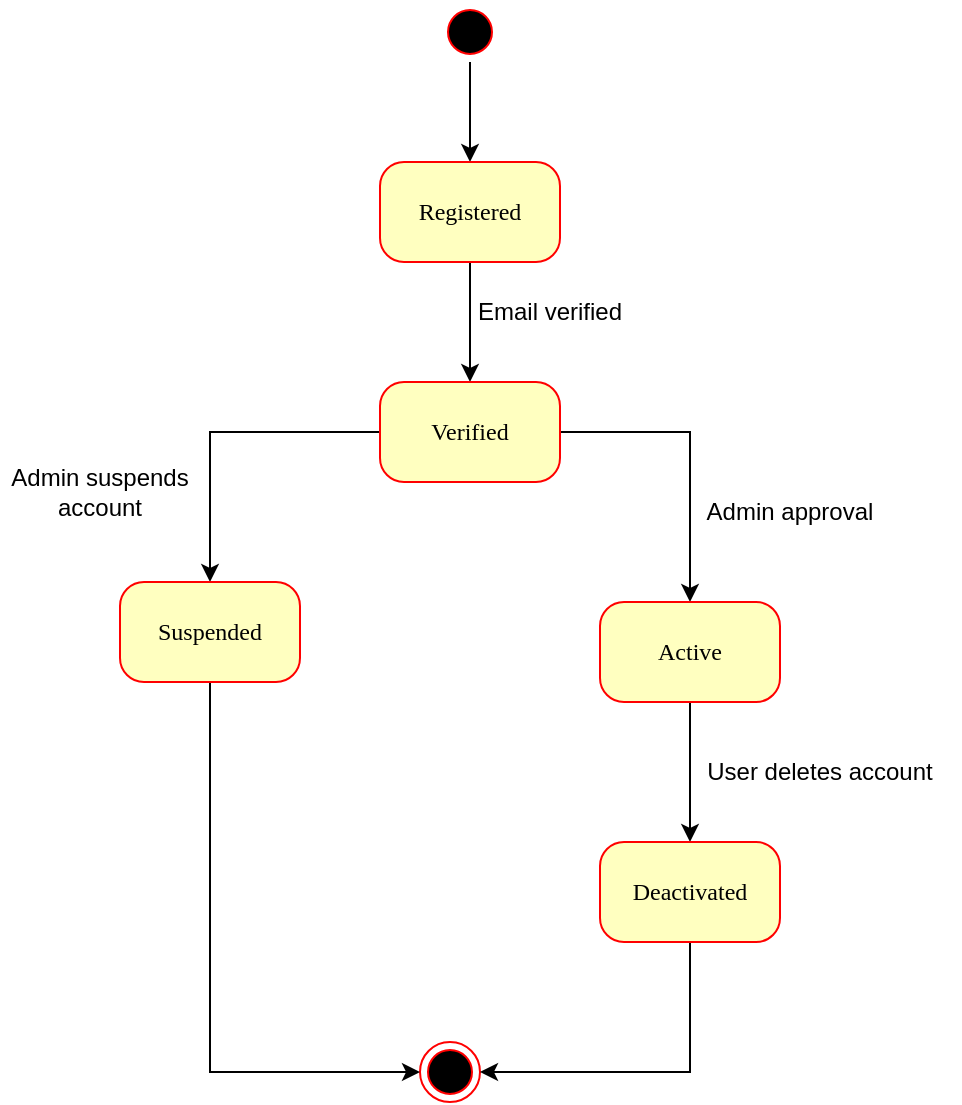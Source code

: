 <mxfile version="26.2.14">
  <diagram name="Page-1" id="2D3_aueRL4Q98Zp7gFtb">
    <mxGraphModel dx="872" dy="439" grid="1" gridSize="10" guides="1" tooltips="1" connect="1" arrows="1" fold="1" page="1" pageScale="1" pageWidth="850" pageHeight="1100" math="0" shadow="0">
      <root>
        <mxCell id="0" />
        <mxCell id="1" parent="0" />
        <mxCell id="PbB9f7kvz3rE9laWs2l_-1" style="edgeStyle=orthogonalEdgeStyle;rounded=0;orthogonalLoop=1;jettySize=auto;html=1;entryX=0.5;entryY=0;entryDx=0;entryDy=0;" edge="1" parent="1" source="PbB9f7kvz3rE9laWs2l_-2" target="PbB9f7kvz3rE9laWs2l_-4">
          <mxGeometry relative="1" as="geometry" />
        </mxCell>
        <mxCell id="PbB9f7kvz3rE9laWs2l_-2" value="" style="ellipse;html=1;shape=startState;fillColor=#000000;strokeColor=#ff0000;rounded=1;shadow=0;comic=0;labelBackgroundColor=none;fontFamily=Verdana;fontSize=12;fontColor=#000000;align=center;direction=south;" vertex="1" parent="1">
          <mxGeometry x="410" y="60" width="30" height="30" as="geometry" />
        </mxCell>
        <mxCell id="PbB9f7kvz3rE9laWs2l_-3" style="edgeStyle=orthogonalEdgeStyle;rounded=0;orthogonalLoop=1;jettySize=auto;html=1;entryX=0.5;entryY=0;entryDx=0;entryDy=0;strokeColor=light-dark(#000000,#EDEDED);" edge="1" parent="1" source="PbB9f7kvz3rE9laWs2l_-4" target="PbB9f7kvz3rE9laWs2l_-9">
          <mxGeometry relative="1" as="geometry" />
        </mxCell>
        <mxCell id="PbB9f7kvz3rE9laWs2l_-4" value="Registered" style="rounded=1;whiteSpace=wrap;html=1;arcSize=24;fillColor=#ffffc0;strokeColor=#ff0000;shadow=0;comic=0;labelBackgroundColor=none;fontFamily=Verdana;fontSize=12;fontColor=#000000;align=center;" vertex="1" parent="1">
          <mxGeometry x="380" y="140" width="90" height="50" as="geometry" />
        </mxCell>
        <mxCell id="PbB9f7kvz3rE9laWs2l_-5" value="" style="ellipse;html=1;shape=endState;fillColor=#000000;strokeColor=#ff0000;rounded=1;shadow=0;comic=0;labelBackgroundColor=none;fontFamily=Verdana;fontSize=12;fontColor=#000000;align=center;" vertex="1" parent="1">
          <mxGeometry x="400" y="580" width="30" height="30" as="geometry" />
        </mxCell>
        <mxCell id="PbB9f7kvz3rE9laWs2l_-7" style="edgeStyle=orthogonalEdgeStyle;rounded=0;orthogonalLoop=1;jettySize=auto;html=1;entryX=0.5;entryY=0;entryDx=0;entryDy=0;" edge="1" parent="1" source="PbB9f7kvz3rE9laWs2l_-9" target="PbB9f7kvz3rE9laWs2l_-12">
          <mxGeometry relative="1" as="geometry" />
        </mxCell>
        <mxCell id="PbB9f7kvz3rE9laWs2l_-8" style="edgeStyle=orthogonalEdgeStyle;rounded=0;orthogonalLoop=1;jettySize=auto;html=1;entryX=0.5;entryY=0;entryDx=0;entryDy=0;" edge="1" parent="1" source="PbB9f7kvz3rE9laWs2l_-9" target="PbB9f7kvz3rE9laWs2l_-14">
          <mxGeometry relative="1" as="geometry" />
        </mxCell>
        <mxCell id="PbB9f7kvz3rE9laWs2l_-9" value="Verified" style="rounded=1;whiteSpace=wrap;html=1;arcSize=24;fillColor=#ffffc0;strokeColor=#ff0000;shadow=0;comic=0;labelBackgroundColor=none;fontFamily=Verdana;fontSize=12;fontColor=#000000;align=center;" vertex="1" parent="1">
          <mxGeometry x="380" y="250" width="90" height="50" as="geometry" />
        </mxCell>
        <mxCell id="PbB9f7kvz3rE9laWs2l_-10" value="Email verified" style="text;html=1;align=center;verticalAlign=middle;whiteSpace=wrap;rounded=0;" vertex="1" parent="1">
          <mxGeometry x="410" y="200" width="110" height="30" as="geometry" />
        </mxCell>
        <mxCell id="PbB9f7kvz3rE9laWs2l_-11" style="edgeStyle=orthogonalEdgeStyle;rounded=0;orthogonalLoop=1;jettySize=auto;html=1;entryX=0;entryY=0.5;entryDx=0;entryDy=0;" edge="1" parent="1" source="PbB9f7kvz3rE9laWs2l_-12" target="PbB9f7kvz3rE9laWs2l_-5">
          <mxGeometry relative="1" as="geometry">
            <Array as="points">
              <mxPoint x="295" y="595" />
            </Array>
          </mxGeometry>
        </mxCell>
        <mxCell id="PbB9f7kvz3rE9laWs2l_-12" value="Suspended" style="rounded=1;whiteSpace=wrap;html=1;arcSize=24;fillColor=#ffffc0;strokeColor=#ff0000;shadow=0;comic=0;labelBackgroundColor=none;fontFamily=Verdana;fontSize=12;fontColor=#000000;align=center;" vertex="1" parent="1">
          <mxGeometry x="250" y="350" width="90" height="50" as="geometry" />
        </mxCell>
        <mxCell id="PbB9f7kvz3rE9laWs2l_-13" style="edgeStyle=orthogonalEdgeStyle;rounded=0;orthogonalLoop=1;jettySize=auto;html=1;entryX=0.5;entryY=0;entryDx=0;entryDy=0;" edge="1" parent="1" source="PbB9f7kvz3rE9laWs2l_-14" target="PbB9f7kvz3rE9laWs2l_-18">
          <mxGeometry relative="1" as="geometry" />
        </mxCell>
        <mxCell id="PbB9f7kvz3rE9laWs2l_-14" value="Active" style="rounded=1;whiteSpace=wrap;html=1;arcSize=24;fillColor=#ffffc0;strokeColor=#ff0000;shadow=0;comic=0;labelBackgroundColor=none;fontFamily=Verdana;fontSize=12;fontColor=#000000;align=center;" vertex="1" parent="1">
          <mxGeometry x="490" y="360" width="90" height="50" as="geometry" />
        </mxCell>
        <mxCell id="PbB9f7kvz3rE9laWs2l_-15" value="Admin approval" style="text;html=1;align=center;verticalAlign=middle;whiteSpace=wrap;rounded=0;" vertex="1" parent="1">
          <mxGeometry x="540" y="300" width="90" height="30" as="geometry" />
        </mxCell>
        <mxCell id="PbB9f7kvz3rE9laWs2l_-16" value="User deletes account" style="text;html=1;align=center;verticalAlign=middle;whiteSpace=wrap;rounded=0;" vertex="1" parent="1">
          <mxGeometry x="530" y="430" width="140" height="30" as="geometry" />
        </mxCell>
        <mxCell id="PbB9f7kvz3rE9laWs2l_-17" style="edgeStyle=orthogonalEdgeStyle;rounded=0;orthogonalLoop=1;jettySize=auto;html=1;" edge="1" parent="1" source="PbB9f7kvz3rE9laWs2l_-18" target="PbB9f7kvz3rE9laWs2l_-5">
          <mxGeometry relative="1" as="geometry">
            <Array as="points">
              <mxPoint x="535" y="595" />
            </Array>
          </mxGeometry>
        </mxCell>
        <mxCell id="PbB9f7kvz3rE9laWs2l_-18" value="Deactivated" style="rounded=1;whiteSpace=wrap;html=1;arcSize=24;fillColor=#ffffc0;strokeColor=#ff0000;shadow=0;comic=0;labelBackgroundColor=none;fontFamily=Verdana;fontSize=12;fontColor=#000000;align=center;" vertex="1" parent="1">
          <mxGeometry x="490" y="480" width="90" height="50" as="geometry" />
        </mxCell>
        <mxCell id="PbB9f7kvz3rE9laWs2l_-19" value="Admin suspends account" style="text;html=1;align=center;verticalAlign=middle;whiteSpace=wrap;rounded=0;" vertex="1" parent="1">
          <mxGeometry x="190" y="290" width="100" height="30" as="geometry" />
        </mxCell>
      </root>
    </mxGraphModel>
  </diagram>
</mxfile>
